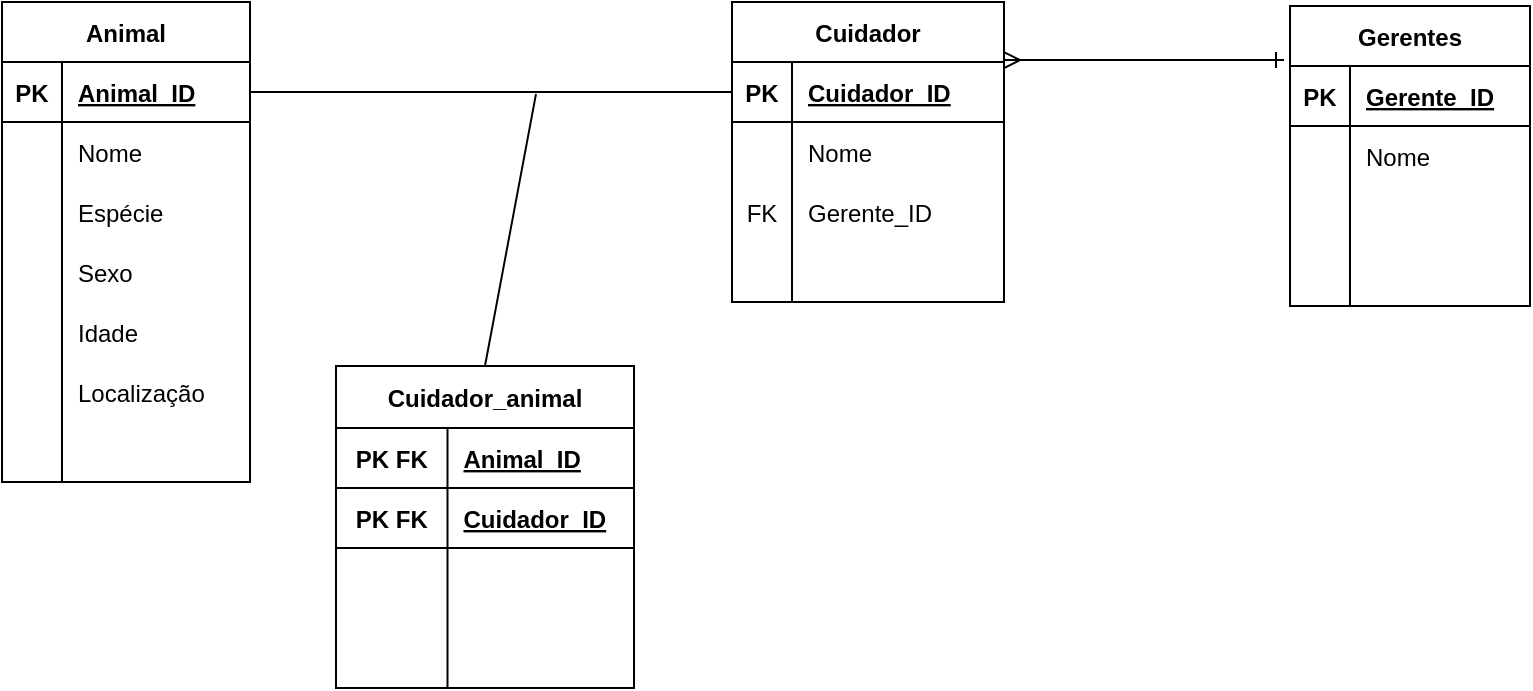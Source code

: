 <mxfile version="15.0.4" type="device"><diagram id="rhqcHWY9mGyfBLGwkSN8" name="Page-1"><mxGraphModel dx="1422" dy="765" grid="0" gridSize="10" guides="1" tooltips="1" connect="1" arrows="1" fold="1" page="1" pageScale="1" pageWidth="827" pageHeight="1169" math="0" shadow="0"><root><mxCell id="0"/><mxCell id="1" parent="0"/><mxCell id="xXAzTjGQgzb3UdST3tMx-68" value="Cuidador" style="shape=table;startSize=30;container=1;collapsible=1;childLayout=tableLayout;fixedRows=1;rowLines=0;fontStyle=1;align=center;resizeLast=1;" parent="1" vertex="1"><mxGeometry x="385" y="130" width="136" height="150" as="geometry"/></mxCell><mxCell id="xXAzTjGQgzb3UdST3tMx-69" value="" style="shape=partialRectangle;collapsible=0;dropTarget=0;pointerEvents=0;fillColor=none;top=0;left=0;bottom=1;right=0;points=[[0,0.5],[1,0.5]];portConstraint=eastwest;" parent="xXAzTjGQgzb3UdST3tMx-68" vertex="1"><mxGeometry y="30" width="136" height="30" as="geometry"/></mxCell><mxCell id="xXAzTjGQgzb3UdST3tMx-70" value="PK" style="shape=partialRectangle;connectable=0;fillColor=none;top=0;left=0;bottom=0;right=0;fontStyle=1;overflow=hidden;" parent="xXAzTjGQgzb3UdST3tMx-69" vertex="1"><mxGeometry width="30" height="30" as="geometry"/></mxCell><mxCell id="xXAzTjGQgzb3UdST3tMx-71" value="Cuidador_ID" style="shape=partialRectangle;connectable=0;fillColor=none;top=0;left=0;bottom=0;right=0;align=left;spacingLeft=6;fontStyle=5;overflow=hidden;" parent="xXAzTjGQgzb3UdST3tMx-69" vertex="1"><mxGeometry x="30" width="106" height="30" as="geometry"/></mxCell><mxCell id="xXAzTjGQgzb3UdST3tMx-72" value="" style="shape=partialRectangle;collapsible=0;dropTarget=0;pointerEvents=0;fillColor=none;top=0;left=0;bottom=0;right=0;points=[[0,0.5],[1,0.5]];portConstraint=eastwest;" parent="xXAzTjGQgzb3UdST3tMx-68" vertex="1"><mxGeometry y="60" width="136" height="30" as="geometry"/></mxCell><mxCell id="xXAzTjGQgzb3UdST3tMx-73" value="" style="shape=partialRectangle;connectable=0;fillColor=none;top=0;left=0;bottom=0;right=0;editable=1;overflow=hidden;" parent="xXAzTjGQgzb3UdST3tMx-72" vertex="1"><mxGeometry width="30" height="30" as="geometry"/></mxCell><mxCell id="xXAzTjGQgzb3UdST3tMx-74" value="Nome" style="shape=partialRectangle;connectable=0;fillColor=none;top=0;left=0;bottom=0;right=0;align=left;spacingLeft=6;overflow=hidden;" parent="xXAzTjGQgzb3UdST3tMx-72" vertex="1"><mxGeometry x="30" width="106" height="30" as="geometry"/></mxCell><mxCell id="xXAzTjGQgzb3UdST3tMx-75" value="" style="shape=partialRectangle;collapsible=0;dropTarget=0;pointerEvents=0;fillColor=none;top=0;left=0;bottom=0;right=0;points=[[0,0.5],[1,0.5]];portConstraint=eastwest;" parent="xXAzTjGQgzb3UdST3tMx-68" vertex="1"><mxGeometry y="90" width="136" height="30" as="geometry"/></mxCell><mxCell id="xXAzTjGQgzb3UdST3tMx-76" value="FK" style="shape=partialRectangle;connectable=0;fillColor=none;top=0;left=0;bottom=0;right=0;editable=1;overflow=hidden;" parent="xXAzTjGQgzb3UdST3tMx-75" vertex="1"><mxGeometry width="30" height="30" as="geometry"/></mxCell><mxCell id="xXAzTjGQgzb3UdST3tMx-77" value="Gerente_ID" style="shape=partialRectangle;connectable=0;fillColor=none;top=0;left=0;bottom=0;right=0;align=left;spacingLeft=6;overflow=hidden;" parent="xXAzTjGQgzb3UdST3tMx-75" vertex="1"><mxGeometry x="30" width="106" height="30" as="geometry"/></mxCell><mxCell id="xXAzTjGQgzb3UdST3tMx-78" value="" style="shape=partialRectangle;collapsible=0;dropTarget=0;pointerEvents=0;fillColor=none;top=0;left=0;bottom=0;right=0;points=[[0,0.5],[1,0.5]];portConstraint=eastwest;" parent="xXAzTjGQgzb3UdST3tMx-68" vertex="1"><mxGeometry y="120" width="136" height="30" as="geometry"/></mxCell><mxCell id="xXAzTjGQgzb3UdST3tMx-79" value="" style="shape=partialRectangle;connectable=0;fillColor=none;top=0;left=0;bottom=0;right=0;editable=1;overflow=hidden;" parent="xXAzTjGQgzb3UdST3tMx-78" vertex="1"><mxGeometry width="30" height="30" as="geometry"/></mxCell><mxCell id="xXAzTjGQgzb3UdST3tMx-80" value="" style="shape=partialRectangle;connectable=0;fillColor=none;top=0;left=0;bottom=0;right=0;align=left;spacingLeft=6;overflow=hidden;" parent="xXAzTjGQgzb3UdST3tMx-78" vertex="1"><mxGeometry x="30" width="106" height="30" as="geometry"/></mxCell><mxCell id="xXAzTjGQgzb3UdST3tMx-84" value="Gerentes" style="shape=table;startSize=30;container=1;collapsible=1;childLayout=tableLayout;fixedRows=1;rowLines=0;fontStyle=1;align=center;resizeLast=1;" parent="1" vertex="1"><mxGeometry x="664" y="132" width="120" height="150" as="geometry"/></mxCell><mxCell id="xXAzTjGQgzb3UdST3tMx-85" value="" style="shape=partialRectangle;collapsible=0;dropTarget=0;pointerEvents=0;fillColor=none;top=0;left=0;bottom=1;right=0;points=[[0,0.5],[1,0.5]];portConstraint=eastwest;" parent="xXAzTjGQgzb3UdST3tMx-84" vertex="1"><mxGeometry y="30" width="120" height="30" as="geometry"/></mxCell><mxCell id="xXAzTjGQgzb3UdST3tMx-86" value="PK" style="shape=partialRectangle;connectable=0;fillColor=none;top=0;left=0;bottom=0;right=0;fontStyle=1;overflow=hidden;" parent="xXAzTjGQgzb3UdST3tMx-85" vertex="1"><mxGeometry width="30" height="30" as="geometry"/></mxCell><mxCell id="xXAzTjGQgzb3UdST3tMx-87" value="Gerente_ID" style="shape=partialRectangle;connectable=0;fillColor=none;top=0;left=0;bottom=0;right=0;align=left;spacingLeft=6;fontStyle=5;overflow=hidden;" parent="xXAzTjGQgzb3UdST3tMx-85" vertex="1"><mxGeometry x="30" width="90" height="30" as="geometry"/></mxCell><mxCell id="xXAzTjGQgzb3UdST3tMx-88" value="" style="shape=partialRectangle;collapsible=0;dropTarget=0;pointerEvents=0;fillColor=none;top=0;left=0;bottom=0;right=0;points=[[0,0.5],[1,0.5]];portConstraint=eastwest;" parent="xXAzTjGQgzb3UdST3tMx-84" vertex="1"><mxGeometry y="60" width="120" height="30" as="geometry"/></mxCell><mxCell id="xXAzTjGQgzb3UdST3tMx-89" value="" style="shape=partialRectangle;connectable=0;fillColor=none;top=0;left=0;bottom=0;right=0;editable=1;overflow=hidden;" parent="xXAzTjGQgzb3UdST3tMx-88" vertex="1"><mxGeometry width="30" height="30" as="geometry"/></mxCell><mxCell id="xXAzTjGQgzb3UdST3tMx-90" value="Nome" style="shape=partialRectangle;connectable=0;fillColor=none;top=0;left=0;bottom=0;right=0;align=left;spacingLeft=6;overflow=hidden;" parent="xXAzTjGQgzb3UdST3tMx-88" vertex="1"><mxGeometry x="30" width="90" height="30" as="geometry"/></mxCell><mxCell id="xXAzTjGQgzb3UdST3tMx-91" value="" style="shape=partialRectangle;collapsible=0;dropTarget=0;pointerEvents=0;fillColor=none;top=0;left=0;bottom=0;right=0;points=[[0,0.5],[1,0.5]];portConstraint=eastwest;" parent="xXAzTjGQgzb3UdST3tMx-84" vertex="1"><mxGeometry y="90" width="120" height="30" as="geometry"/></mxCell><mxCell id="xXAzTjGQgzb3UdST3tMx-92" value="" style="shape=partialRectangle;connectable=0;fillColor=none;top=0;left=0;bottom=0;right=0;editable=1;overflow=hidden;" parent="xXAzTjGQgzb3UdST3tMx-91" vertex="1"><mxGeometry width="30" height="30" as="geometry"/></mxCell><mxCell id="xXAzTjGQgzb3UdST3tMx-93" value="" style="shape=partialRectangle;connectable=0;fillColor=none;top=0;left=0;bottom=0;right=0;align=left;spacingLeft=6;overflow=hidden;" parent="xXAzTjGQgzb3UdST3tMx-91" vertex="1"><mxGeometry x="30" width="90" height="30" as="geometry"/></mxCell><mxCell id="xXAzTjGQgzb3UdST3tMx-94" value="" style="shape=partialRectangle;collapsible=0;dropTarget=0;pointerEvents=0;fillColor=none;top=0;left=0;bottom=0;right=0;points=[[0,0.5],[1,0.5]];portConstraint=eastwest;" parent="xXAzTjGQgzb3UdST3tMx-84" vertex="1"><mxGeometry y="120" width="120" height="30" as="geometry"/></mxCell><mxCell id="xXAzTjGQgzb3UdST3tMx-95" value="" style="shape=partialRectangle;connectable=0;fillColor=none;top=0;left=0;bottom=0;right=0;editable=1;overflow=hidden;" parent="xXAzTjGQgzb3UdST3tMx-94" vertex="1"><mxGeometry width="30" height="30" as="geometry"/></mxCell><mxCell id="xXAzTjGQgzb3UdST3tMx-96" value="" style="shape=partialRectangle;connectable=0;fillColor=none;top=0;left=0;bottom=0;right=0;align=left;spacingLeft=6;overflow=hidden;" parent="xXAzTjGQgzb3UdST3tMx-94" vertex="1"><mxGeometry x="30" width="90" height="30" as="geometry"/></mxCell><mxCell id="6Z9Gmhr6OIT_Rglvmw4d-1" value="Cuidador_animal" style="shape=table;startSize=31;container=1;collapsible=1;childLayout=tableLayout;fixedRows=1;rowLines=0;fontStyle=1;align=center;resizeLast=1;rounded=0;shadow=0;sketch=0;swimlaneFillColor=none;" vertex="1" parent="1"><mxGeometry x="187" y="312" width="149" height="161" as="geometry"/></mxCell><mxCell id="6Z9Gmhr6OIT_Rglvmw4d-2" value="" style="shape=partialRectangle;collapsible=0;dropTarget=0;pointerEvents=0;fillColor=none;top=0;left=0;bottom=1;right=0;points=[[0,0.5],[1,0.5]];portConstraint=eastwest;" vertex="1" parent="6Z9Gmhr6OIT_Rglvmw4d-1"><mxGeometry y="31" width="149" height="30" as="geometry"/></mxCell><mxCell id="6Z9Gmhr6OIT_Rglvmw4d-3" value="PK FK" style="shape=partialRectangle;connectable=0;fillColor=none;top=0;left=0;bottom=0;right=0;fontStyle=1;overflow=hidden;" vertex="1" parent="6Z9Gmhr6OIT_Rglvmw4d-2"><mxGeometry width="55.75" height="30" as="geometry"/></mxCell><mxCell id="6Z9Gmhr6OIT_Rglvmw4d-4" value="Animal_ID" style="shape=partialRectangle;connectable=0;fillColor=none;top=0;left=0;bottom=0;right=0;align=left;spacingLeft=6;fontStyle=5;overflow=hidden;" vertex="1" parent="6Z9Gmhr6OIT_Rglvmw4d-2"><mxGeometry x="55.75" width="93.25" height="30" as="geometry"/></mxCell><mxCell id="6Z9Gmhr6OIT_Rglvmw4d-14" value="" style="shape=partialRectangle;collapsible=0;dropTarget=0;pointerEvents=0;fillColor=none;top=0;left=0;bottom=1;right=0;points=[[0,0.5],[1,0.5]];portConstraint=eastwest;" vertex="1" parent="6Z9Gmhr6OIT_Rglvmw4d-1"><mxGeometry y="61" width="149" height="30" as="geometry"/></mxCell><mxCell id="6Z9Gmhr6OIT_Rglvmw4d-15" value="PK FK" style="shape=partialRectangle;connectable=0;fillColor=none;top=0;left=0;bottom=0;right=0;fontStyle=1;overflow=hidden;" vertex="1" parent="6Z9Gmhr6OIT_Rglvmw4d-14"><mxGeometry width="55.75" height="30" as="geometry"/></mxCell><mxCell id="6Z9Gmhr6OIT_Rglvmw4d-16" value="Cuidador_ID" style="shape=partialRectangle;connectable=0;fillColor=none;top=0;left=0;bottom=0;right=0;align=left;spacingLeft=6;fontStyle=5;overflow=hidden;" vertex="1" parent="6Z9Gmhr6OIT_Rglvmw4d-14"><mxGeometry x="55.75" width="93.25" height="30" as="geometry"/></mxCell><mxCell id="6Z9Gmhr6OIT_Rglvmw4d-5" value="" style="shape=partialRectangle;collapsible=0;dropTarget=0;pointerEvents=0;fillColor=none;top=0;left=0;bottom=0;right=0;points=[[0,0.5],[1,0.5]];portConstraint=eastwest;" vertex="1" parent="6Z9Gmhr6OIT_Rglvmw4d-1"><mxGeometry y="91" width="149" height="20" as="geometry"/></mxCell><mxCell id="6Z9Gmhr6OIT_Rglvmw4d-6" value="" style="shape=partialRectangle;connectable=0;fillColor=none;top=0;left=0;bottom=0;right=0;editable=1;overflow=hidden;" vertex="1" parent="6Z9Gmhr6OIT_Rglvmw4d-5"><mxGeometry width="55.75" height="20" as="geometry"/></mxCell><mxCell id="6Z9Gmhr6OIT_Rglvmw4d-7" value="" style="shape=partialRectangle;connectable=0;top=0;left=0;bottom=0;right=0;align=left;spacingLeft=6;overflow=hidden;autosize=0;fillColor=none;" vertex="1" parent="6Z9Gmhr6OIT_Rglvmw4d-5"><mxGeometry x="55.75" width="93.25" height="20" as="geometry"/></mxCell><mxCell id="6Z9Gmhr6OIT_Rglvmw4d-8" value="" style="shape=partialRectangle;collapsible=0;dropTarget=0;pointerEvents=0;fillColor=none;top=0;left=0;bottom=0;right=0;points=[[0,0.5],[1,0.5]];portConstraint=eastwest;" vertex="1" parent="6Z9Gmhr6OIT_Rglvmw4d-1"><mxGeometry y="111" width="149" height="20" as="geometry"/></mxCell><mxCell id="6Z9Gmhr6OIT_Rglvmw4d-9" value="" style="shape=partialRectangle;connectable=0;fillColor=none;top=0;left=0;bottom=0;right=0;editable=1;overflow=hidden;" vertex="1" parent="6Z9Gmhr6OIT_Rglvmw4d-8"><mxGeometry width="55.75" height="20" as="geometry"/></mxCell><mxCell id="6Z9Gmhr6OIT_Rglvmw4d-10" value="" style="shape=partialRectangle;connectable=0;fillColor=none;top=0;left=0;bottom=0;right=0;align=left;spacingLeft=6;overflow=hidden;" vertex="1" parent="6Z9Gmhr6OIT_Rglvmw4d-8"><mxGeometry x="55.75" width="93.25" height="20" as="geometry"/></mxCell><mxCell id="6Z9Gmhr6OIT_Rglvmw4d-11" value="" style="shape=partialRectangle;collapsible=0;dropTarget=0;pointerEvents=0;fillColor=none;top=0;left=0;bottom=0;right=0;points=[[0,0.5],[1,0.5]];portConstraint=eastwest;" vertex="1" parent="6Z9Gmhr6OIT_Rglvmw4d-1"><mxGeometry y="131" width="149" height="30" as="geometry"/></mxCell><mxCell id="6Z9Gmhr6OIT_Rglvmw4d-12" value="" style="shape=partialRectangle;connectable=0;fillColor=none;top=0;left=0;bottom=0;right=0;editable=1;overflow=hidden;" vertex="1" parent="6Z9Gmhr6OIT_Rglvmw4d-11"><mxGeometry width="55.75" height="30" as="geometry"/></mxCell><mxCell id="6Z9Gmhr6OIT_Rglvmw4d-13" value="" style="shape=partialRectangle;connectable=0;fillColor=none;top=0;left=0;bottom=0;right=0;align=left;spacingLeft=6;overflow=hidden;" vertex="1" parent="6Z9Gmhr6OIT_Rglvmw4d-11"><mxGeometry x="55.75" width="93.25" height="30" as="geometry"/></mxCell><mxCell id="xXAzTjGQgzb3UdST3tMx-30" value="Animal" style="shape=table;startSize=30;container=1;collapsible=1;childLayout=tableLayout;fixedRows=1;rowLines=0;fontStyle=1;align=center;resizeLast=1;" parent="1" vertex="1"><mxGeometry x="20" y="130" width="124" height="240" as="geometry"/></mxCell><mxCell id="xXAzTjGQgzb3UdST3tMx-31" value="" style="shape=partialRectangle;collapsible=0;dropTarget=0;pointerEvents=0;fillColor=none;top=0;left=0;bottom=1;right=0;points=[[0,0.5],[1,0.5]];portConstraint=eastwest;" parent="xXAzTjGQgzb3UdST3tMx-30" vertex="1"><mxGeometry y="30" width="124" height="30" as="geometry"/></mxCell><mxCell id="xXAzTjGQgzb3UdST3tMx-32" value="PK" style="shape=partialRectangle;connectable=0;fillColor=none;top=0;left=0;bottom=0;right=0;fontStyle=1;overflow=hidden;" parent="xXAzTjGQgzb3UdST3tMx-31" vertex="1"><mxGeometry width="30" height="30" as="geometry"/></mxCell><mxCell id="xXAzTjGQgzb3UdST3tMx-33" value="Animal_ID" style="shape=partialRectangle;connectable=0;fillColor=none;top=0;left=0;bottom=0;right=0;align=left;spacingLeft=6;fontStyle=5;overflow=hidden;" parent="xXAzTjGQgzb3UdST3tMx-31" vertex="1"><mxGeometry x="30" width="94" height="30" as="geometry"/></mxCell><mxCell id="xXAzTjGQgzb3UdST3tMx-34" value="" style="shape=partialRectangle;collapsible=0;dropTarget=0;pointerEvents=0;fillColor=none;top=0;left=0;bottom=0;right=0;points=[[0,0.5],[1,0.5]];portConstraint=eastwest;" parent="xXAzTjGQgzb3UdST3tMx-30" vertex="1"><mxGeometry y="60" width="124" height="30" as="geometry"/></mxCell><mxCell id="xXAzTjGQgzb3UdST3tMx-35" value="" style="shape=partialRectangle;connectable=0;fillColor=none;top=0;left=0;bottom=0;right=0;editable=1;overflow=hidden;" parent="xXAzTjGQgzb3UdST3tMx-34" vertex="1"><mxGeometry width="30" height="30" as="geometry"/></mxCell><mxCell id="xXAzTjGQgzb3UdST3tMx-36" value="Nome" style="shape=partialRectangle;connectable=0;fillColor=none;top=0;left=0;bottom=0;right=0;align=left;spacingLeft=6;overflow=hidden;" parent="xXAzTjGQgzb3UdST3tMx-34" vertex="1"><mxGeometry x="30" width="94" height="30" as="geometry"/></mxCell><mxCell id="xXAzTjGQgzb3UdST3tMx-37" value="" style="shape=partialRectangle;collapsible=0;dropTarget=0;pointerEvents=0;fillColor=none;top=0;left=0;bottom=0;right=0;points=[[0,0.5],[1,0.5]];portConstraint=eastwest;" parent="xXAzTjGQgzb3UdST3tMx-30" vertex="1"><mxGeometry y="90" width="124" height="30" as="geometry"/></mxCell><mxCell id="xXAzTjGQgzb3UdST3tMx-38" value="" style="shape=partialRectangle;connectable=0;fillColor=none;top=0;left=0;bottom=0;right=0;editable=1;overflow=hidden;" parent="xXAzTjGQgzb3UdST3tMx-37" vertex="1"><mxGeometry width="30" height="30" as="geometry"/></mxCell><mxCell id="xXAzTjGQgzb3UdST3tMx-39" value="Espécie" style="shape=partialRectangle;connectable=0;fillColor=none;top=0;left=0;bottom=0;right=0;align=left;spacingLeft=6;overflow=hidden;" parent="xXAzTjGQgzb3UdST3tMx-37" vertex="1"><mxGeometry x="30" width="94" height="30" as="geometry"/></mxCell><mxCell id="xXAzTjGQgzb3UdST3tMx-40" value="" style="shape=partialRectangle;collapsible=0;dropTarget=0;pointerEvents=0;fillColor=none;top=0;left=0;bottom=0;right=0;points=[[0,0.5],[1,0.5]];portConstraint=eastwest;" parent="xXAzTjGQgzb3UdST3tMx-30" vertex="1"><mxGeometry y="120" width="124" height="30" as="geometry"/></mxCell><mxCell id="xXAzTjGQgzb3UdST3tMx-41" value="" style="shape=partialRectangle;connectable=0;fillColor=none;top=0;left=0;bottom=0;right=0;editable=1;overflow=hidden;" parent="xXAzTjGQgzb3UdST3tMx-40" vertex="1"><mxGeometry width="30" height="30" as="geometry"/></mxCell><mxCell id="xXAzTjGQgzb3UdST3tMx-42" value="Sexo" style="shape=partialRectangle;connectable=0;fillColor=none;top=0;left=0;bottom=0;right=0;align=left;spacingLeft=6;overflow=hidden;" parent="xXAzTjGQgzb3UdST3tMx-40" vertex="1"><mxGeometry x="30" width="94" height="30" as="geometry"/></mxCell><mxCell id="xXAzTjGQgzb3UdST3tMx-43" value="" style="shape=partialRectangle;collapsible=0;dropTarget=0;pointerEvents=0;fillColor=none;top=0;left=0;bottom=0;right=0;points=[[0,0.5],[1,0.5]];portConstraint=eastwest;" parent="xXAzTjGQgzb3UdST3tMx-30" vertex="1"><mxGeometry y="150" width="124" height="30" as="geometry"/></mxCell><mxCell id="xXAzTjGQgzb3UdST3tMx-44" value="" style="shape=partialRectangle;connectable=0;fillColor=none;top=0;left=0;bottom=0;right=0;editable=1;overflow=hidden;" parent="xXAzTjGQgzb3UdST3tMx-43" vertex="1"><mxGeometry width="30" height="30" as="geometry"/></mxCell><mxCell id="xXAzTjGQgzb3UdST3tMx-45" value="Idade" style="shape=partialRectangle;connectable=0;fillColor=none;top=0;left=0;bottom=0;right=0;align=left;spacingLeft=6;overflow=hidden;" parent="xXAzTjGQgzb3UdST3tMx-43" vertex="1"><mxGeometry x="30" width="94" height="30" as="geometry"/></mxCell><mxCell id="xXAzTjGQgzb3UdST3tMx-46" value="" style="shape=partialRectangle;collapsible=0;dropTarget=0;pointerEvents=0;fillColor=none;top=0;left=0;bottom=0;right=0;points=[[0,0.5],[1,0.5]];portConstraint=eastwest;" parent="xXAzTjGQgzb3UdST3tMx-30" vertex="1"><mxGeometry y="180" width="124" height="30" as="geometry"/></mxCell><mxCell id="xXAzTjGQgzb3UdST3tMx-47" value="" style="shape=partialRectangle;connectable=0;fillColor=none;top=0;left=0;bottom=0;right=0;editable=1;overflow=hidden;" parent="xXAzTjGQgzb3UdST3tMx-46" vertex="1"><mxGeometry width="30" height="30" as="geometry"/></mxCell><mxCell id="xXAzTjGQgzb3UdST3tMx-48" value="Localização" style="shape=partialRectangle;connectable=0;fillColor=none;top=0;left=0;bottom=0;right=0;align=left;spacingLeft=6;overflow=hidden;" parent="xXAzTjGQgzb3UdST3tMx-46" vertex="1"><mxGeometry x="30" width="94" height="30" as="geometry"/></mxCell><mxCell id="xXAzTjGQgzb3UdST3tMx-81" value="" style="shape=partialRectangle;collapsible=0;dropTarget=0;pointerEvents=0;fillColor=none;top=0;left=0;bottom=0;right=0;points=[[0,0.5],[1,0.5]];portConstraint=eastwest;" parent="xXAzTjGQgzb3UdST3tMx-30" vertex="1"><mxGeometry y="210" width="124" height="30" as="geometry"/></mxCell><mxCell id="xXAzTjGQgzb3UdST3tMx-82" value="" style="shape=partialRectangle;connectable=0;fillColor=none;top=0;left=0;bottom=0;right=0;editable=1;overflow=hidden;" parent="xXAzTjGQgzb3UdST3tMx-81" vertex="1"><mxGeometry width="30" height="30" as="geometry"/></mxCell><mxCell id="xXAzTjGQgzb3UdST3tMx-83" value="" style="shape=partialRectangle;connectable=0;fillColor=none;top=0;left=0;bottom=0;right=0;align=left;spacingLeft=6;overflow=hidden;" parent="xXAzTjGQgzb3UdST3tMx-81" vertex="1"><mxGeometry x="30" width="94" height="30" as="geometry"/></mxCell><mxCell id="6Z9Gmhr6OIT_Rglvmw4d-45" value="" style="endArrow=none;html=1;rounded=0;entryX=0;entryY=0.5;entryDx=0;entryDy=0;exitX=1;exitY=0.5;exitDx=0;exitDy=0;" edge="1" parent="1" source="xXAzTjGQgzb3UdST3tMx-31" target="xXAzTjGQgzb3UdST3tMx-69"><mxGeometry relative="1" as="geometry"><mxPoint x="200" y="180" as="sourcePoint"/><mxPoint x="360" y="180" as="targetPoint"/></mxGeometry></mxCell><mxCell id="6Z9Gmhr6OIT_Rglvmw4d-46" value="" style="endArrow=none;html=1;rounded=0;entryX=0.5;entryY=0;entryDx=0;entryDy=0;" edge="1" parent="1" target="6Z9Gmhr6OIT_Rglvmw4d-1"><mxGeometry relative="1" as="geometry"><mxPoint x="287" y="176" as="sourcePoint"/><mxPoint x="370" y="240" as="targetPoint"/></mxGeometry></mxCell><mxCell id="6Z9Gmhr6OIT_Rglvmw4d-48" value="" style="edgeStyle=entityRelationEdgeStyle;fontSize=12;html=1;endArrow=ERone;startArrow=ERmany;entryX=-0.025;entryY=0.18;entryDx=0;entryDy=0;entryPerimeter=0;startFill=0;endFill=0;exitX=1;exitY=-0.033;exitDx=0;exitDy=0;exitPerimeter=0;" edge="1" parent="1" source="xXAzTjGQgzb3UdST3tMx-69" target="xXAzTjGQgzb3UdST3tMx-84"><mxGeometry width="100" height="100" relative="1" as="geometry"><mxPoint x="518" y="149" as="sourcePoint"/><mxPoint x="651" y="149" as="targetPoint"/></mxGeometry></mxCell></root></mxGraphModel></diagram></mxfile>